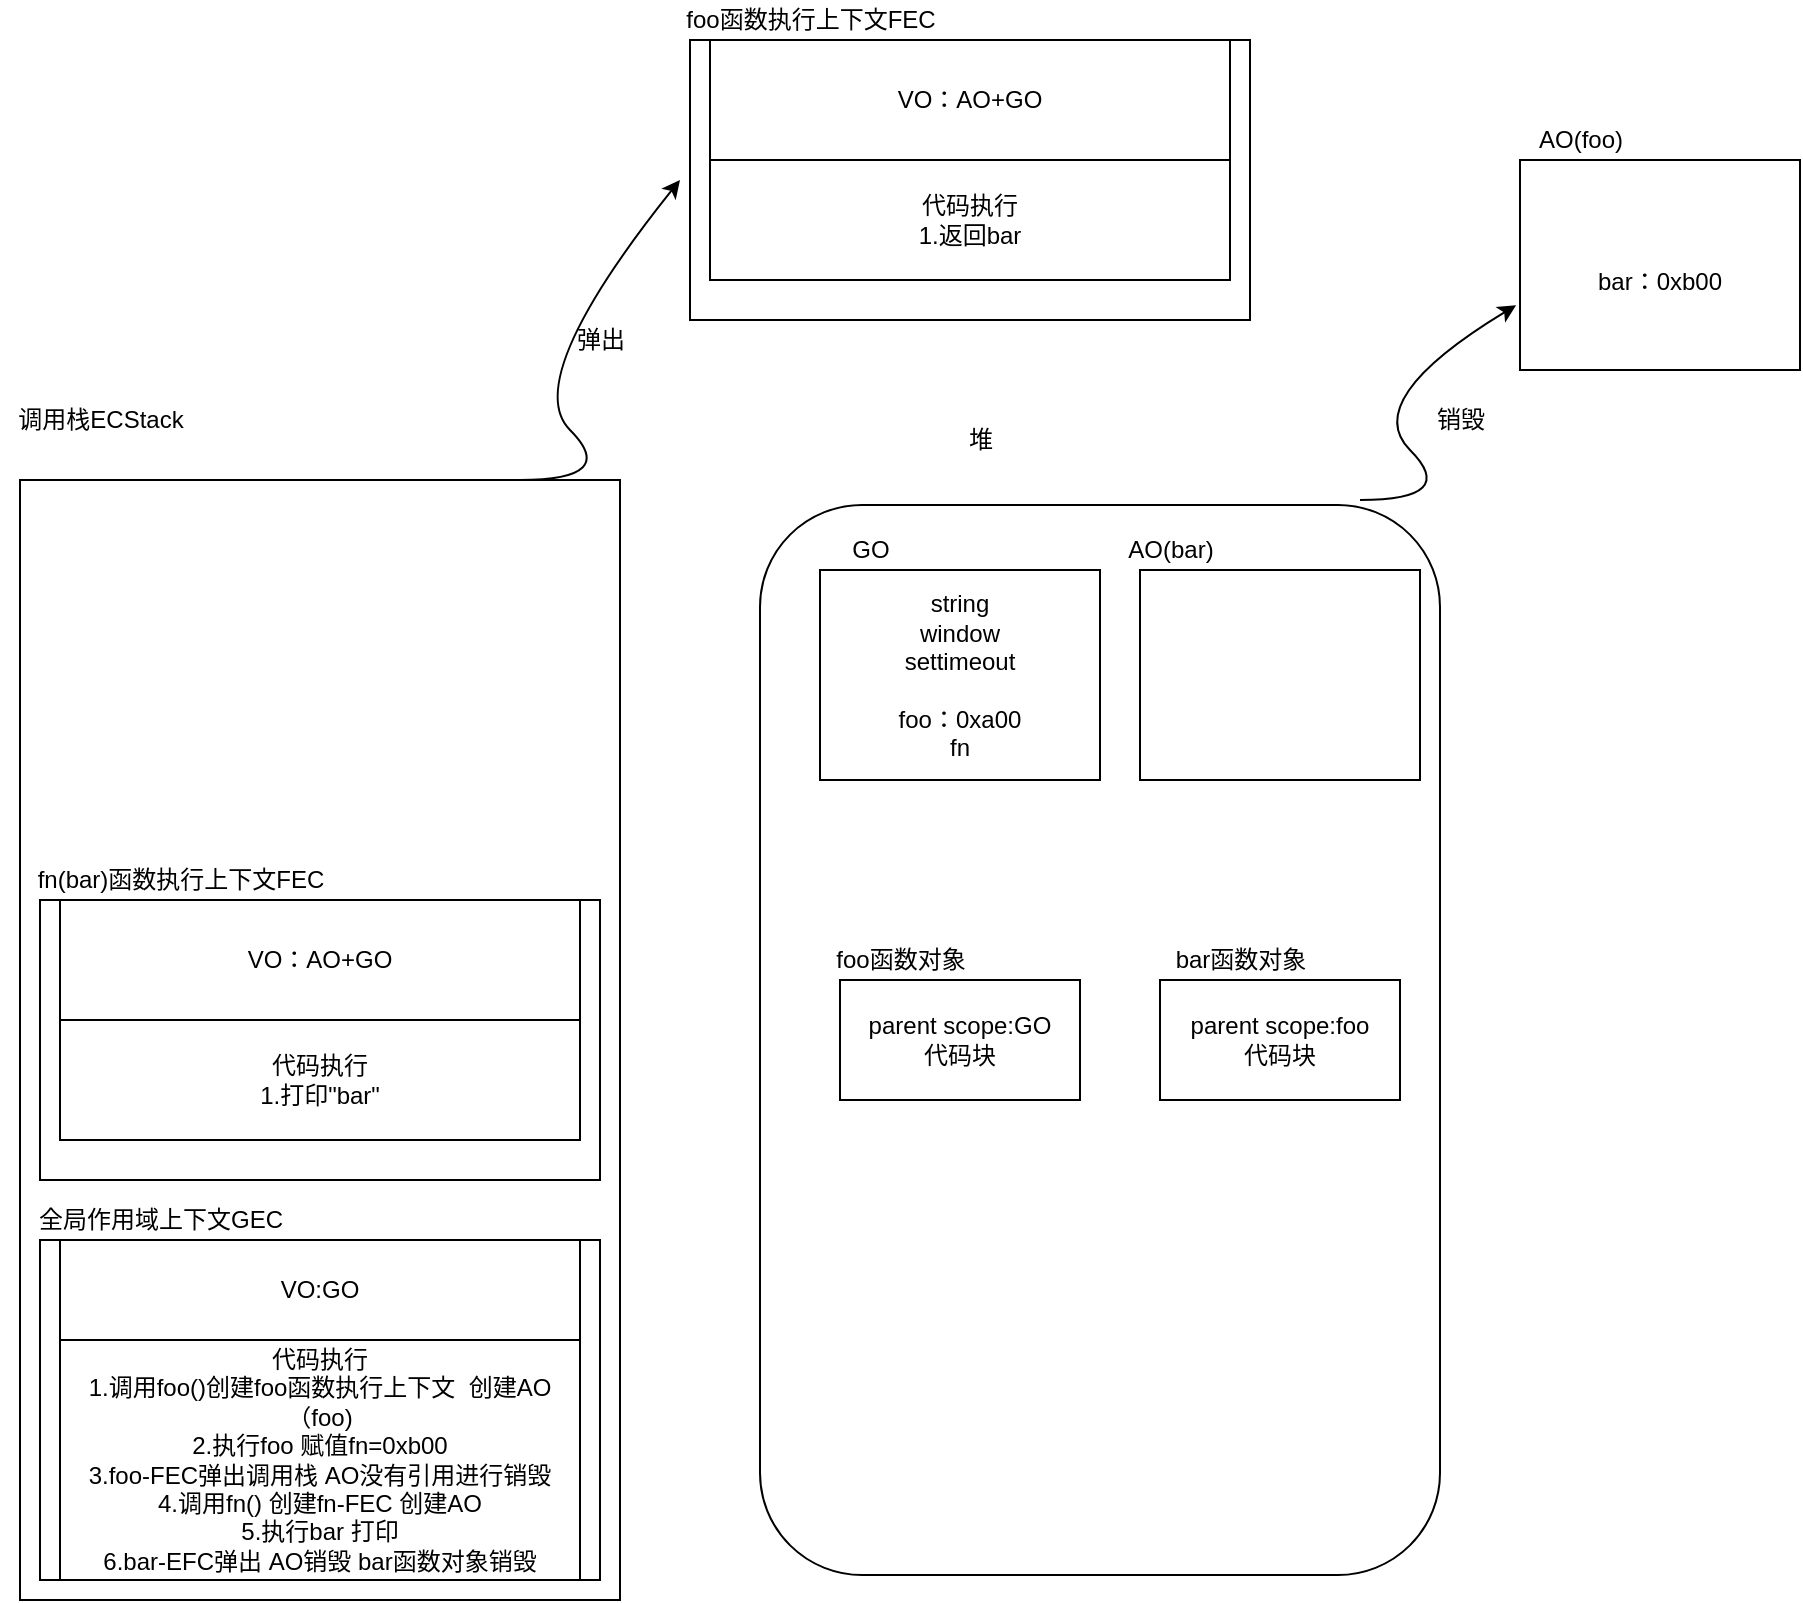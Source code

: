 <mxfile>
    <diagram id="YGtocZW39s7tbxrgwTOo" name="高阶函数执行过程">
        <mxGraphModel dx="1983" dy="993" grid="1" gridSize="10" guides="1" tooltips="1" connect="1" arrows="1" fold="1" page="1" pageScale="1" pageWidth="827" pageHeight="1169" math="0" shadow="0">
            <root>
                <mxCell id="0"/>
                <mxCell id="1" parent="0"/>
                <mxCell id="2" value="" style="rounded=0;whiteSpace=wrap;html=1;" parent="1" vertex="1">
                    <mxGeometry x="40" y="540" width="300" height="560" as="geometry"/>
                </mxCell>
                <mxCell id="3" value="" style="rounded=1;whiteSpace=wrap;html=1;" parent="1" vertex="1">
                    <mxGeometry x="410" y="552.5" width="340" height="535" as="geometry"/>
                </mxCell>
                <mxCell id="4" value="调用栈ECStack" style="text;html=1;align=center;verticalAlign=middle;resizable=0;points=[];autosize=1;strokeColor=none;fillColor=none;" parent="1" vertex="1">
                    <mxGeometry x="30" y="500" width="100" height="20" as="geometry"/>
                </mxCell>
                <mxCell id="5" value="堆" style="text;html=1;align=center;verticalAlign=middle;resizable=0;points=[];autosize=1;strokeColor=none;fillColor=none;" parent="1" vertex="1">
                    <mxGeometry x="505" y="510" width="30" height="20" as="geometry"/>
                </mxCell>
                <mxCell id="6" value="" style="rounded=0;whiteSpace=wrap;html=1;" parent="1" vertex="1">
                    <mxGeometry x="50" y="920" width="280" height="170" as="geometry"/>
                </mxCell>
                <mxCell id="7" value="VO:GO" style="rounded=0;whiteSpace=wrap;html=1;" parent="1" vertex="1">
                    <mxGeometry x="60" y="920" width="260" height="50" as="geometry"/>
                </mxCell>
                <mxCell id="8" value="全局作用域上下文GEC" style="text;html=1;align=center;verticalAlign=middle;resizable=0;points=[];autosize=1;strokeColor=none;fillColor=none;" parent="1" vertex="1">
                    <mxGeometry x="40" y="900" width="140" height="20" as="geometry"/>
                </mxCell>
                <mxCell id="9" value="string&lt;br&gt;window&lt;br&gt;settimeout&lt;br&gt;&lt;br&gt;foo：0xa00&lt;br&gt;fn" style="rounded=0;whiteSpace=wrap;html=1;" parent="1" vertex="1">
                    <mxGeometry x="440" y="585" width="140" height="105" as="geometry"/>
                </mxCell>
                <mxCell id="10" value="GO" style="text;html=1;align=center;verticalAlign=middle;resizable=0;points=[];autosize=1;strokeColor=none;fillColor=none;" parent="1" vertex="1">
                    <mxGeometry x="450" y="565" width="30" height="20" as="geometry"/>
                </mxCell>
                <mxCell id="11" value="parent scope:GO&lt;br&gt;代码块" style="rounded=0;whiteSpace=wrap;html=1;" parent="1" vertex="1">
                    <mxGeometry x="450" y="790" width="120" height="60" as="geometry"/>
                </mxCell>
                <mxCell id="12" value="foo函数对象" style="text;html=1;align=center;verticalAlign=middle;resizable=0;points=[];autosize=1;strokeColor=none;fillColor=none;" parent="1" vertex="1">
                    <mxGeometry x="440" y="770" width="80" height="20" as="geometry"/>
                </mxCell>
                <mxCell id="13" value="代码执行&lt;br&gt;1.调用foo()创建foo函数执行上下文&amp;nbsp; 创建AO（foo)&lt;br&gt;2.执行foo 赋值fn=0xb00&lt;br&gt;3.foo-FEC弹出调用栈 AO没有引用进行销毁&lt;br&gt;4.调用fn() 创建fn-FEC 创建AO&lt;br&gt;5.执行bar 打印&lt;br&gt;6.bar-EFC弹出 AO销毁 bar函数对象销毁" style="rounded=0;whiteSpace=wrap;html=1;" parent="1" vertex="1">
                    <mxGeometry x="60" y="970" width="260" height="120" as="geometry"/>
                </mxCell>
                <mxCell id="16" value="" style="rounded=0;whiteSpace=wrap;html=1;" parent="1" vertex="1">
                    <mxGeometry x="600" y="585" width="140" height="105" as="geometry"/>
                </mxCell>
                <mxCell id="17" value="AO(bar)" style="text;html=1;align=center;verticalAlign=middle;resizable=0;points=[];autosize=1;strokeColor=none;fillColor=none;" parent="1" vertex="1">
                    <mxGeometry x="585" y="565" width="60" height="20" as="geometry"/>
                </mxCell>
                <mxCell id="18" value="parent scope:foo&lt;br&gt;代码块" style="rounded=0;whiteSpace=wrap;html=1;" parent="1" vertex="1">
                    <mxGeometry x="610" y="790" width="120" height="60" as="geometry"/>
                </mxCell>
                <mxCell id="19" value="bar函数对象" style="text;html=1;align=center;verticalAlign=middle;resizable=0;points=[];autosize=1;strokeColor=none;fillColor=none;" parent="1" vertex="1">
                    <mxGeometry x="610" y="770" width="80" height="20" as="geometry"/>
                </mxCell>
                <mxCell id="21" value="" style="rounded=0;whiteSpace=wrap;html=1;" parent="1" vertex="1">
                    <mxGeometry x="50" y="750" width="280" height="140" as="geometry"/>
                </mxCell>
                <mxCell id="22" value="VO：AO+GO" style="rounded=0;whiteSpace=wrap;html=1;" parent="1" vertex="1">
                    <mxGeometry x="60" y="750" width="260" height="60" as="geometry"/>
                </mxCell>
                <mxCell id="23" value="代码执行&lt;br&gt;1.打印&quot;bar&quot;" style="rounded=0;whiteSpace=wrap;html=1;" parent="1" vertex="1">
                    <mxGeometry x="60" y="810" width="260" height="60" as="geometry"/>
                </mxCell>
                <mxCell id="24" value="fn(bar)函数执行上下文FEC" style="text;html=1;align=center;verticalAlign=middle;resizable=0;points=[];autosize=1;strokeColor=none;fillColor=none;" parent="1" vertex="1">
                    <mxGeometry x="40" y="730" width="160" height="20" as="geometry"/>
                </mxCell>
                <mxCell id="25" value="" style="rounded=0;whiteSpace=wrap;html=1;" parent="1" vertex="1">
                    <mxGeometry x="375" y="320" width="280" height="140" as="geometry"/>
                </mxCell>
                <mxCell id="26" value="VO：AO+GO" style="rounded=0;whiteSpace=wrap;html=1;" parent="1" vertex="1">
                    <mxGeometry x="385" y="320" width="260" height="60" as="geometry"/>
                </mxCell>
                <mxCell id="27" value="代码执行&lt;br&gt;1.返回bar" style="rounded=0;whiteSpace=wrap;html=1;" parent="1" vertex="1">
                    <mxGeometry x="385" y="380" width="260" height="60" as="geometry"/>
                </mxCell>
                <mxCell id="28" value="foo函数执行上下文FEC" style="text;html=1;align=center;verticalAlign=middle;resizable=0;points=[];autosize=1;strokeColor=none;fillColor=none;" parent="1" vertex="1">
                    <mxGeometry x="365" y="300" width="140" height="20" as="geometry"/>
                </mxCell>
                <mxCell id="30" value="" style="curved=1;endArrow=classic;html=1;" parent="1" edge="1">
                    <mxGeometry width="50" height="50" relative="1" as="geometry">
                        <mxPoint x="290" y="540" as="sourcePoint"/>
                        <mxPoint x="370" y="390" as="targetPoint"/>
                        <Array as="points">
                            <mxPoint x="340" y="540"/>
                            <mxPoint x="290" y="490"/>
                        </Array>
                    </mxGeometry>
                </mxCell>
                <mxCell id="32" value="弹出" style="text;html=1;align=center;verticalAlign=middle;resizable=0;points=[];autosize=1;strokeColor=none;fillColor=none;" parent="1" vertex="1">
                    <mxGeometry x="310" y="460" width="40" height="20" as="geometry"/>
                </mxCell>
                <mxCell id="35" style="edgeStyle=none;html=1;exitX=0;exitY=1;exitDx=0;exitDy=0;" parent="1" source="33" edge="1">
                    <mxGeometry relative="1" as="geometry">
                        <mxPoint x="789.667" y="485.167" as="targetPoint"/>
                    </mxGeometry>
                </mxCell>
                <mxCell id="33" value="&lt;br&gt;bar：0xb00" style="rounded=0;whiteSpace=wrap;html=1;" parent="1" vertex="1">
                    <mxGeometry x="790" y="380" width="140" height="105" as="geometry"/>
                </mxCell>
                <mxCell id="34" value="" style="curved=1;endArrow=classic;html=1;entryX=-0.014;entryY=0.692;entryDx=0;entryDy=0;entryPerimeter=0;" parent="1" target="33" edge="1">
                    <mxGeometry width="50" height="50" relative="1" as="geometry">
                        <mxPoint x="710" y="550" as="sourcePoint"/>
                        <mxPoint x="770" y="500" as="targetPoint"/>
                        <Array as="points">
                            <mxPoint x="760" y="550"/>
                            <mxPoint x="710" y="500"/>
                        </Array>
                    </mxGeometry>
                </mxCell>
                <mxCell id="36" value="销毁" style="text;html=1;align=center;verticalAlign=middle;resizable=0;points=[];autosize=1;strokeColor=none;fillColor=none;" parent="1" vertex="1">
                    <mxGeometry x="740" y="500" width="40" height="20" as="geometry"/>
                </mxCell>
                <mxCell id="37" value="AO(foo)" style="text;html=1;align=center;verticalAlign=middle;resizable=0;points=[];autosize=1;strokeColor=none;fillColor=none;" vertex="1" parent="1">
                    <mxGeometry x="790" y="360" width="60" height="20" as="geometry"/>
                </mxCell>
            </root>
        </mxGraphModel>
    </diagram>
    <diagram id="ylVnTuJyORpYXMzMk_qK" name="闭包">
        <mxGraphModel dx="1388" dy="695" grid="1" gridSize="10" guides="1" tooltips="1" connect="1" arrows="1" fold="1" page="1" pageScale="1" pageWidth="827" pageHeight="1169" math="0" shadow="0">
            <root>
                <mxCell id="xfHXiUz9f4-6-7-tUjYB-0"/>
                <mxCell id="xfHXiUz9f4-6-7-tUjYB-1" parent="xfHXiUz9f4-6-7-tUjYB-0"/>
                <mxCell id="vt1Ye9oy661zQXC6isUq-0" value="" style="rounded=0;whiteSpace=wrap;html=1;" vertex="1" parent="xfHXiUz9f4-6-7-tUjYB-1">
                    <mxGeometry x="40" y="540" width="300" height="560" as="geometry"/>
                </mxCell>
                <mxCell id="vt1Ye9oy661zQXC6isUq-1" value="" style="rounded=1;whiteSpace=wrap;html=1;" vertex="1" parent="xfHXiUz9f4-6-7-tUjYB-1">
                    <mxGeometry x="410" y="530" width="580" height="535" as="geometry"/>
                </mxCell>
                <mxCell id="vt1Ye9oy661zQXC6isUq-2" value="调用栈ECStack" style="text;html=1;align=center;verticalAlign=middle;resizable=0;points=[];autosize=1;strokeColor=none;fillColor=none;" vertex="1" parent="xfHXiUz9f4-6-7-tUjYB-1">
                    <mxGeometry x="30" y="500" width="100" height="20" as="geometry"/>
                </mxCell>
                <mxCell id="vt1Ye9oy661zQXC6isUq-3" value="堆" style="text;html=1;align=center;verticalAlign=middle;resizable=0;points=[];autosize=1;strokeColor=none;fillColor=none;" vertex="1" parent="xfHXiUz9f4-6-7-tUjYB-1">
                    <mxGeometry x="505" y="510" width="30" height="20" as="geometry"/>
                </mxCell>
                <mxCell id="vt1Ye9oy661zQXC6isUq-4" value="" style="rounded=0;whiteSpace=wrap;html=1;" vertex="1" parent="xfHXiUz9f4-6-7-tUjYB-1">
                    <mxGeometry x="50" y="920" width="280" height="170" as="geometry"/>
                </mxCell>
                <mxCell id="vt1Ye9oy661zQXC6isUq-5" value="VO:0x100(GO)" style="rounded=0;whiteSpace=wrap;html=1;" vertex="1" parent="xfHXiUz9f4-6-7-tUjYB-1">
                    <mxGeometry x="60" y="920" width="260" height="50" as="geometry"/>
                </mxCell>
                <mxCell id="vt1Ye9oy661zQXC6isUq-6" value="全局作用域上下文GEC" style="text;html=1;align=center;verticalAlign=middle;resizable=0;points=[];autosize=1;strokeColor=none;fillColor=none;" vertex="1" parent="xfHXiUz9f4-6-7-tUjYB-1">
                    <mxGeometry x="40" y="900" width="140" height="20" as="geometry"/>
                </mxCell>
                <mxCell id="vt1Ye9oy661zQXC6isUq-7" value="string&lt;br&gt;window&lt;br&gt;settimeout&lt;br&gt;&lt;br&gt;foo：0xa00&lt;br&gt;fn:0xb00" style="rounded=0;whiteSpace=wrap;html=1;" vertex="1" parent="xfHXiUz9f4-6-7-tUjYB-1">
                    <mxGeometry x="440" y="585" width="140" height="105" as="geometry"/>
                </mxCell>
                <mxCell id="vt1Ye9oy661zQXC6isUq-8" value="GO 0x100" style="text;html=1;align=center;verticalAlign=middle;resizable=0;points=[];autosize=1;strokeColor=none;fillColor=none;" vertex="1" parent="xfHXiUz9f4-6-7-tUjYB-1">
                    <mxGeometry x="450" y="565" width="70" height="20" as="geometry"/>
                </mxCell>
                <mxCell id="vt1Ye9oy661zQXC6isUq-9" value="parent scope:0x100(GO)&lt;br&gt;代码块" style="rounded=0;whiteSpace=wrap;html=1;" vertex="1" parent="xfHXiUz9f4-6-7-tUjYB-1">
                    <mxGeometry x="450" y="790" width="120" height="60" as="geometry"/>
                </mxCell>
                <mxCell id="vt1Ye9oy661zQXC6isUq-10" value="foo函数对象 0xa00" style="text;html=1;align=center;verticalAlign=middle;resizable=0;points=[];autosize=1;strokeColor=none;fillColor=none;" vertex="1" parent="xfHXiUz9f4-6-7-tUjYB-1">
                    <mxGeometry x="450" y="770" width="120" height="20" as="geometry"/>
                </mxCell>
                <mxCell id="vt1Ye9oy661zQXC6isUq-11" value="代码执行&lt;br&gt;1.调用foo()创建foo函数执行上下文&amp;nbsp; 创建AO（foo)&lt;br&gt;2.执行foo 赋值fn=0xb00&lt;br&gt;3.foo-FEC弹出调用栈 AO没有引用进行销毁&lt;br&gt;4.调用fn() 创建fn-FEC 创建AO&lt;br&gt;5.执行bar 打印&lt;br&gt;6.bar-EFC弹出 AO销毁" style="rounded=0;whiteSpace=wrap;html=1;" vertex="1" parent="xfHXiUz9f4-6-7-tUjYB-1">
                    <mxGeometry x="60" y="970" width="260" height="120" as="geometry"/>
                </mxCell>
                <mxCell id="vt1Ye9oy661zQXC6isUq-12" value="name:“foo”" style="rounded=0;whiteSpace=wrap;html=1;" vertex="1" parent="xfHXiUz9f4-6-7-tUjYB-1">
                    <mxGeometry x="825" y="585" width="140" height="105" as="geometry"/>
                </mxCell>
                <mxCell id="vt1Ye9oy661zQXC6isUq-13" value="AO(bar) 0x300" style="text;html=1;align=center;verticalAlign=middle;resizable=0;points=[];autosize=1;strokeColor=none;fillColor=none;" vertex="1" parent="xfHXiUz9f4-6-7-tUjYB-1">
                    <mxGeometry x="820" y="565" width="90" height="20" as="geometry"/>
                </mxCell>
                <mxCell id="vt1Ye9oy661zQXC6isUq-14" value="parent scope:0x200(foo)&lt;br&gt;代码块" style="rounded=0;whiteSpace=wrap;html=1;" vertex="1" parent="xfHXiUz9f4-6-7-tUjYB-1">
                    <mxGeometry x="610" y="790" width="120" height="60" as="geometry"/>
                </mxCell>
                <mxCell id="vt1Ye9oy661zQXC6isUq-15" value="bar函数对象 0xb00" style="text;html=1;align=center;verticalAlign=middle;resizable=0;points=[];autosize=1;strokeColor=none;fillColor=none;" vertex="1" parent="xfHXiUz9f4-6-7-tUjYB-1">
                    <mxGeometry x="610" y="770" width="120" height="20" as="geometry"/>
                </mxCell>
                <mxCell id="vt1Ye9oy661zQXC6isUq-16" value="" style="rounded=0;whiteSpace=wrap;html=1;" vertex="1" parent="xfHXiUz9f4-6-7-tUjYB-1">
                    <mxGeometry x="50" y="750" width="280" height="140" as="geometry"/>
                </mxCell>
                <mxCell id="vt1Ye9oy661zQXC6isUq-17" value="VO：AO+GO" style="rounded=0;whiteSpace=wrap;html=1;" vertex="1" parent="xfHXiUz9f4-6-7-tUjYB-1">
                    <mxGeometry x="60" y="750" width="260" height="60" as="geometry"/>
                </mxCell>
                <mxCell id="vt1Ye9oy661zQXC6isUq-18" value="代码执行&lt;br&gt;1.name赋值 自己作用域没有name&amp;nbsp; 根据parentScope的指向到0x200中找到name&lt;br&gt;2.打印" style="rounded=0;whiteSpace=wrap;html=1;" vertex="1" parent="xfHXiUz9f4-6-7-tUjYB-1">
                    <mxGeometry x="60" y="810" width="260" height="60" as="geometry"/>
                </mxCell>
                <mxCell id="vt1Ye9oy661zQXC6isUq-19" value="fn(bar)函数执行上下文FEC" style="text;html=1;align=center;verticalAlign=middle;resizable=0;points=[];autosize=1;strokeColor=none;fillColor=none;" vertex="1" parent="xfHXiUz9f4-6-7-tUjYB-1">
                    <mxGeometry x="40" y="730" width="160" height="20" as="geometry"/>
                </mxCell>
                <mxCell id="vt1Ye9oy661zQXC6isUq-20" value="" style="rounded=0;whiteSpace=wrap;html=1;" vertex="1" parent="xfHXiUz9f4-6-7-tUjYB-1">
                    <mxGeometry x="375" y="320" width="280" height="140" as="geometry"/>
                </mxCell>
                <mxCell id="vt1Ye9oy661zQXC6isUq-21" value="VO：AO(foo)+GO" style="rounded=0;whiteSpace=wrap;html=1;" vertex="1" parent="xfHXiUz9f4-6-7-tUjYB-1">
                    <mxGeometry x="385" y="320" width="260" height="60" as="geometry"/>
                </mxCell>
                <mxCell id="vt1Ye9oy661zQXC6isUq-22" value="代码执行&lt;br&gt;1.name赋值&lt;br&gt;2.返回bar 0xb00" style="rounded=0;whiteSpace=wrap;html=1;" vertex="1" parent="xfHXiUz9f4-6-7-tUjYB-1">
                    <mxGeometry x="385" y="380" width="260" height="60" as="geometry"/>
                </mxCell>
                <mxCell id="vt1Ye9oy661zQXC6isUq-23" value="foo函数执行上下文FEC" style="text;html=1;align=center;verticalAlign=middle;resizable=0;points=[];autosize=1;strokeColor=none;fillColor=none;" vertex="1" parent="xfHXiUz9f4-6-7-tUjYB-1">
                    <mxGeometry x="365" y="300" width="140" height="20" as="geometry"/>
                </mxCell>
                <mxCell id="vt1Ye9oy661zQXC6isUq-24" value="" style="curved=1;endArrow=classic;html=1;" edge="1" parent="xfHXiUz9f4-6-7-tUjYB-1">
                    <mxGeometry width="50" height="50" relative="1" as="geometry">
                        <mxPoint x="290" y="540" as="sourcePoint"/>
                        <mxPoint x="370" y="390" as="targetPoint"/>
                        <Array as="points">
                            <mxPoint x="340" y="540"/>
                            <mxPoint x="290" y="490"/>
                        </Array>
                    </mxGeometry>
                </mxCell>
                <mxCell id="vt1Ye9oy661zQXC6isUq-25" value="弹出" style="text;html=1;align=center;verticalAlign=middle;resizable=0;points=[];autosize=1;strokeColor=none;fillColor=none;" vertex="1" parent="xfHXiUz9f4-6-7-tUjYB-1">
                    <mxGeometry x="310" y="460" width="40" height="20" as="geometry"/>
                </mxCell>
                <mxCell id="vt1Ye9oy661zQXC6isUq-27" value="name:&quot;foo&quot;&lt;br&gt;bar：0xb00" style="rounded=0;whiteSpace=wrap;html=1;" vertex="1" parent="xfHXiUz9f4-6-7-tUjYB-1">
                    <mxGeometry x="630" y="585" width="140" height="105" as="geometry"/>
                </mxCell>
                <mxCell id="vt1Ye9oy661zQXC6isUq-30" value="AO(foo) 0x200" style="text;html=1;align=center;verticalAlign=middle;resizable=0;points=[];autosize=1;strokeColor=none;fillColor=none;" vertex="1" parent="xfHXiUz9f4-6-7-tUjYB-1">
                    <mxGeometry x="625" y="565" width="90" height="20" as="geometry"/>
                </mxCell>
                <mxCell id="vt1Ye9oy661zQXC6isUq-32" value="" style="endArrow=classic;html=1;" edge="1" parent="xfHXiUz9f4-6-7-tUjYB-1" source="vt1Ye9oy661zQXC6isUq-7" target="vt1Ye9oy661zQXC6isUq-10">
                    <mxGeometry width="50" height="50" relative="1" as="geometry">
                        <mxPoint x="520" y="750" as="sourcePoint"/>
                        <mxPoint x="570" y="700" as="targetPoint"/>
                    </mxGeometry>
                </mxCell>
                <mxCell id="vt1Ye9oy661zQXC6isUq-33" value="" style="endArrow=classic;html=1;entryX=0.175;entryY=1.15;entryDx=0;entryDy=0;entryPerimeter=0;exitX=0.571;exitY=0.81;exitDx=0;exitDy=0;exitPerimeter=0;" edge="1" parent="xfHXiUz9f4-6-7-tUjYB-1" source="vt1Ye9oy661zQXC6isUq-7" target="vt1Ye9oy661zQXC6isUq-15">
                    <mxGeometry width="50" height="50" relative="1" as="geometry">
                        <mxPoint x="510" y="690" as="sourcePoint"/>
                        <mxPoint x="610" y="710" as="targetPoint"/>
                    </mxGeometry>
                </mxCell>
                <mxCell id="vt1Ye9oy661zQXC6isUq-34" value="" style="endArrow=classic;html=1;entryX=0.171;entryY=0.99;entryDx=0;entryDy=0;entryPerimeter=0;" edge="1" parent="xfHXiUz9f4-6-7-tUjYB-1" target="vt1Ye9oy661zQXC6isUq-7">
                    <mxGeometry width="50" height="50" relative="1" as="geometry">
                        <mxPoint x="470" y="780" as="sourcePoint"/>
                        <mxPoint x="520" y="730" as="targetPoint"/>
                    </mxGeometry>
                </mxCell>
                <mxCell id="vt1Ye9oy661zQXC6isUq-35" value="" style="endArrow=classic;html=1;" edge="1" parent="xfHXiUz9f4-6-7-tUjYB-1" source="vt1Ye9oy661zQXC6isUq-15" target="vt1Ye9oy661zQXC6isUq-27">
                    <mxGeometry width="50" height="50" relative="1" as="geometry">
                        <mxPoint x="680" y="760" as="sourcePoint"/>
                        <mxPoint x="730" y="710" as="targetPoint"/>
                    </mxGeometry>
                </mxCell>
                <mxCell id="vt1Ye9oy661zQXC6isUq-36" value="" style="endArrow=classic;html=1;exitX=0.75;exitY=1;exitDx=0;exitDy=0;" edge="1" parent="xfHXiUz9f4-6-7-tUjYB-1" source="vt1Ye9oy661zQXC6isUq-27" target="vt1Ye9oy661zQXC6isUq-14">
                    <mxGeometry width="50" height="50" relative="1" as="geometry">
                        <mxPoint x="750" y="760" as="sourcePoint"/>
                        <mxPoint x="800" y="710" as="targetPoint"/>
                    </mxGeometry>
                </mxCell>
                <mxCell id="vt1Ye9oy661zQXC6isUq-38" value="" style="curved=1;endArrow=classic;html=1;" edge="1" parent="xfHXiUz9f4-6-7-tUjYB-1">
                    <mxGeometry width="50" height="50" relative="1" as="geometry">
                        <mxPoint x="930" y="590" as="sourcePoint"/>
                        <mxPoint x="1030" y="410" as="targetPoint"/>
                        <Array as="points">
                            <mxPoint x="980" y="590"/>
                            <mxPoint x="930" y="540"/>
                        </Array>
                    </mxGeometry>
                </mxCell>
                <mxCell id="vt1Ye9oy661zQXC6isUq-39" value="销毁" style="text;html=1;align=center;verticalAlign=middle;resizable=0;points=[];autosize=1;strokeColor=none;fillColor=none;" vertex="1" parent="xfHXiUz9f4-6-7-tUjYB-1">
                    <mxGeometry x="970" y="480" width="40" height="20" as="geometry"/>
                </mxCell>
            </root>
        </mxGraphModel>
    </diagram>
</mxfile>